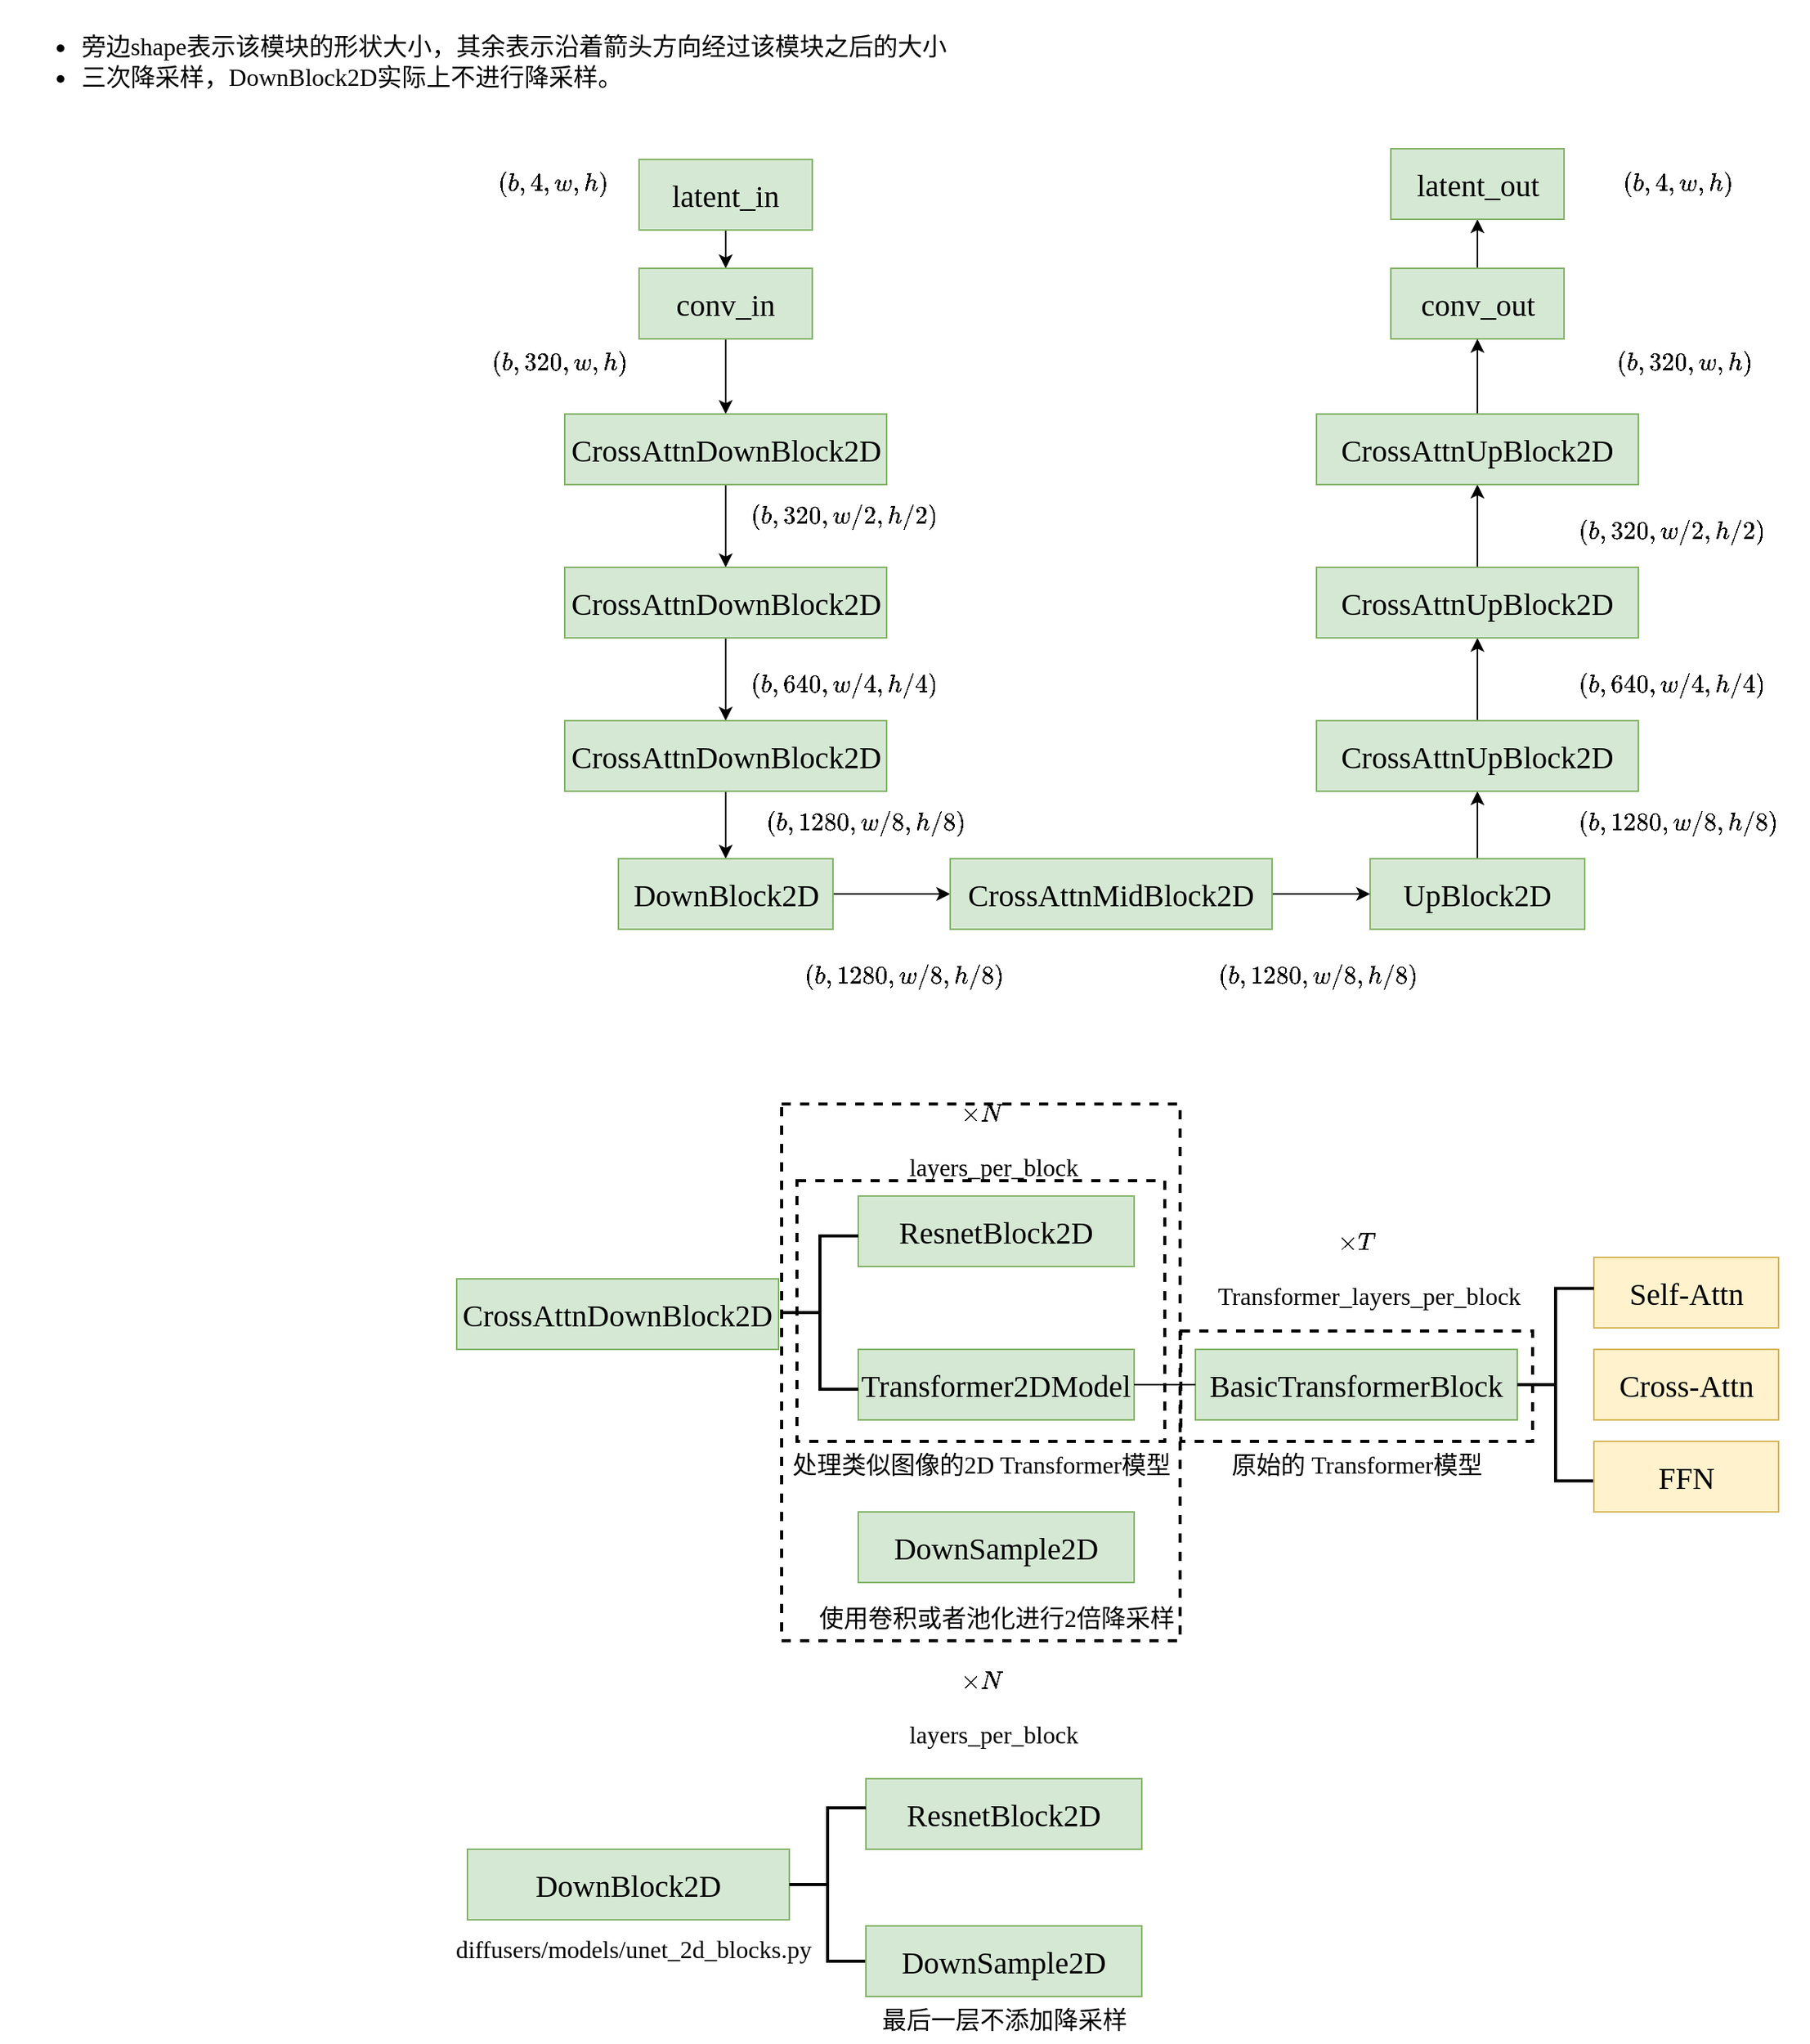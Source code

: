 <mxfile version="24.4.4" type="github">
  <diagram id="YZio-O26FUupj93rdy87" name="第 1 页">
    <mxGraphModel dx="2075" dy="1378" grid="1" gridSize="10" guides="1" tooltips="1" connect="1" arrows="1" fold="1" page="1" pageScale="1" pageWidth="1169" pageHeight="827" math="1" shadow="0">
      <root>
        <mxCell id="0" />
        <mxCell id="1" parent="0" />
        <mxCell id="2UaPLBciqvXl2TGkY4V7-1" value="" style="edgeStyle=orthogonalEdgeStyle;rounded=0;orthogonalLoop=1;jettySize=auto;html=1;" parent="1" source="nw_g5E8gjsMnzy5CdsyM-1" target="nw_g5E8gjsMnzy5CdsyM-5" edge="1">
          <mxGeometry relative="1" as="geometry" />
        </mxCell>
        <mxCell id="nw_g5E8gjsMnzy5CdsyM-1" value="&lt;font face=&quot;Times New Roman&quot; style=&quot;font-size: 20px&quot;&gt;latent_in&lt;/font&gt;" style="rounded=0;whiteSpace=wrap;html=1;fillColor=#d5e8d4;strokeColor=#82b366;" parent="1" vertex="1">
          <mxGeometry x="227" y="94" width="113" height="46" as="geometry" />
        </mxCell>
        <mxCell id="nw_g5E8gjsMnzy5CdsyM-4" value="&lt;font style=&quot;font-size: 16px;&quot;&gt;$$(b,4,w,h)$$&amp;nbsp;&lt;/font&gt;" style="text;html=1;align=center;verticalAlign=middle;resizable=0;points=[];autosize=1;fontFamily=Times New Roman;fontSize=16;" parent="1" vertex="1">
          <mxGeometry x="110" y="103" width="120" height="30" as="geometry" />
        </mxCell>
        <mxCell id="2UaPLBciqvXl2TGkY4V7-13" style="edgeStyle=orthogonalEdgeStyle;rounded=0;orthogonalLoop=1;jettySize=auto;html=1;entryX=0.5;entryY=0;entryDx=0;entryDy=0;" parent="1" source="nw_g5E8gjsMnzy5CdsyM-5" target="2UaPLBciqvXl2TGkY4V7-2" edge="1">
          <mxGeometry relative="1" as="geometry" />
        </mxCell>
        <mxCell id="nw_g5E8gjsMnzy5CdsyM-5" value="&lt;font face=&quot;Times New Roman&quot; style=&quot;font-size: 20px&quot;&gt;conv_in&lt;/font&gt;" style="rounded=0;whiteSpace=wrap;html=1;fillColor=#d5e8d4;strokeColor=#82b366;" parent="1" vertex="1">
          <mxGeometry x="227" y="165" width="113" height="46" as="geometry" />
        </mxCell>
        <mxCell id="nw_g5E8gjsMnzy5CdsyM-6" value="$$(b,320,w,h)$$&amp;nbsp;" style="text;html=1;align=center;verticalAlign=middle;resizable=0;points=[];autosize=1;fontFamily=Times New Roman;fontSize=16;" parent="1" vertex="1">
          <mxGeometry x="110" y="220" width="130" height="30" as="geometry" />
        </mxCell>
        <mxCell id="2UaPLBciqvXl2TGkY4V7-21" value="" style="edgeStyle=orthogonalEdgeStyle;rounded=0;orthogonalLoop=1;jettySize=auto;html=1;" parent="1" source="nw_g5E8gjsMnzy5CdsyM-8" target="nw_g5E8gjsMnzy5CdsyM-12" edge="1">
          <mxGeometry relative="1" as="geometry" />
        </mxCell>
        <mxCell id="nw_g5E8gjsMnzy5CdsyM-8" value="&lt;font face=&quot;Times New Roman&quot; style=&quot;font-size: 20px&quot;&gt;conv_out&lt;/font&gt;" style="rounded=0;whiteSpace=wrap;html=1;fillColor=#d5e8d4;strokeColor=#82b366;" parent="1" vertex="1">
          <mxGeometry x="717.5" y="165" width="113" height="46" as="geometry" />
        </mxCell>
        <mxCell id="nw_g5E8gjsMnzy5CdsyM-12" value="&lt;font face=&quot;Times New Roman&quot; style=&quot;font-size: 20px&quot;&gt;latent_out&lt;/font&gt;" style="rounded=0;whiteSpace=wrap;html=1;fillColor=#d5e8d4;strokeColor=#82b366;" parent="1" vertex="1">
          <mxGeometry x="717.5" y="87" width="113" height="46" as="geometry" />
        </mxCell>
        <mxCell id="2UaPLBciqvXl2TGkY4V7-15" value="" style="edgeStyle=orthogonalEdgeStyle;rounded=0;orthogonalLoop=1;jettySize=auto;html=1;" parent="1" source="2UaPLBciqvXl2TGkY4V7-2" target="2UaPLBciqvXl2TGkY4V7-3" edge="1">
          <mxGeometry relative="1" as="geometry" />
        </mxCell>
        <mxCell id="2UaPLBciqvXl2TGkY4V7-2" value="&lt;font face=&quot;Times New Roman&quot; style=&quot;font-size: 20px&quot;&gt;CrossAttnDownBlock2D&lt;/font&gt;" style="rounded=0;whiteSpace=wrap;html=1;fillColor=#d5e8d4;strokeColor=#82b366;" parent="1" vertex="1">
          <mxGeometry x="178.5" y="260" width="210" height="46" as="geometry" />
        </mxCell>
        <mxCell id="2UaPLBciqvXl2TGkY4V7-16" value="" style="edgeStyle=orthogonalEdgeStyle;rounded=0;orthogonalLoop=1;jettySize=auto;html=1;" parent="1" source="2UaPLBciqvXl2TGkY4V7-3" target="2UaPLBciqvXl2TGkY4V7-4" edge="1">
          <mxGeometry relative="1" as="geometry" />
        </mxCell>
        <mxCell id="2UaPLBciqvXl2TGkY4V7-3" value="&lt;font face=&quot;Times New Roman&quot; style=&quot;font-size: 20px&quot;&gt;CrossAttnDownBlock2D&lt;/font&gt;" style="rounded=0;whiteSpace=wrap;html=1;fillColor=#d5e8d4;strokeColor=#82b366;" parent="1" vertex="1">
          <mxGeometry x="178.5" y="360" width="210" height="46" as="geometry" />
        </mxCell>
        <mxCell id="2UaPLBciqvXl2TGkY4V7-22" value="" style="edgeStyle=orthogonalEdgeStyle;rounded=0;orthogonalLoop=1;jettySize=auto;html=1;" parent="1" source="2UaPLBciqvXl2TGkY4V7-4" target="2UaPLBciqvXl2TGkY4V7-5" edge="1">
          <mxGeometry relative="1" as="geometry" />
        </mxCell>
        <mxCell id="2UaPLBciqvXl2TGkY4V7-4" value="&lt;font face=&quot;Times New Roman&quot; style=&quot;font-size: 20px&quot;&gt;CrossAttnDownBlock2D&lt;/font&gt;" style="rounded=0;whiteSpace=wrap;html=1;fillColor=#d5e8d4;strokeColor=#82b366;" parent="1" vertex="1">
          <mxGeometry x="178.5" y="460" width="210" height="46" as="geometry" />
        </mxCell>
        <mxCell id="2UaPLBciqvXl2TGkY4V7-52" style="edgeStyle=orthogonalEdgeStyle;rounded=0;orthogonalLoop=1;jettySize=auto;html=1;" parent="1" source="2UaPLBciqvXl2TGkY4V7-5" target="2UaPLBciqvXl2TGkY4V7-10" edge="1">
          <mxGeometry relative="1" as="geometry" />
        </mxCell>
        <mxCell id="2UaPLBciqvXl2TGkY4V7-5" value="&lt;font face=&quot;Times New Roman&quot; style=&quot;font-size: 20px&quot;&gt;DownBlock2D&lt;/font&gt;" style="rounded=0;whiteSpace=wrap;html=1;fillColor=#d5e8d4;strokeColor=#82b366;" parent="1" vertex="1">
          <mxGeometry x="213.5" y="550" width="140" height="46" as="geometry" />
        </mxCell>
        <mxCell id="2UaPLBciqvXl2TGkY4V7-24" value="" style="edgeStyle=orthogonalEdgeStyle;rounded=0;orthogonalLoop=1;jettySize=auto;html=1;" parent="1" source="2UaPLBciqvXl2TGkY4V7-6" target="2UaPLBciqvXl2TGkY4V7-7" edge="1">
          <mxGeometry relative="1" as="geometry" />
        </mxCell>
        <mxCell id="2UaPLBciqvXl2TGkY4V7-6" value="&lt;font face=&quot;Times New Roman&quot; style=&quot;font-size: 20px&quot;&gt;UpBlock2D&lt;/font&gt;" style="rounded=0;whiteSpace=wrap;html=1;fillColor=#d5e8d4;strokeColor=#82b366;" parent="1" vertex="1">
          <mxGeometry x="704" y="550" width="140" height="46" as="geometry" />
        </mxCell>
        <mxCell id="2UaPLBciqvXl2TGkY4V7-18" value="" style="edgeStyle=orthogonalEdgeStyle;rounded=0;orthogonalLoop=1;jettySize=auto;html=1;" parent="1" source="2UaPLBciqvXl2TGkY4V7-7" target="2UaPLBciqvXl2TGkY4V7-8" edge="1">
          <mxGeometry relative="1" as="geometry" />
        </mxCell>
        <mxCell id="2UaPLBciqvXl2TGkY4V7-7" value="&lt;font face=&quot;Times New Roman&quot; style=&quot;font-size: 20px&quot;&gt;CrossAttnUpBlock2D&lt;/font&gt;" style="rounded=0;whiteSpace=wrap;html=1;fillColor=#d5e8d4;strokeColor=#82b366;" parent="1" vertex="1">
          <mxGeometry x="669" y="460" width="210" height="46" as="geometry" />
        </mxCell>
        <mxCell id="2UaPLBciqvXl2TGkY4V7-19" value="" style="edgeStyle=orthogonalEdgeStyle;rounded=0;orthogonalLoop=1;jettySize=auto;html=1;" parent="1" source="2UaPLBciqvXl2TGkY4V7-8" target="2UaPLBciqvXl2TGkY4V7-9" edge="1">
          <mxGeometry relative="1" as="geometry" />
        </mxCell>
        <mxCell id="2UaPLBciqvXl2TGkY4V7-8" value="&lt;font face=&quot;Times New Roman&quot; style=&quot;font-size: 20px&quot;&gt;CrossAttnUpBlock2D&lt;/font&gt;" style="rounded=0;whiteSpace=wrap;html=1;fillColor=#d5e8d4;strokeColor=#82b366;" parent="1" vertex="1">
          <mxGeometry x="669" y="360" width="210" height="46" as="geometry" />
        </mxCell>
        <mxCell id="2UaPLBciqvXl2TGkY4V7-20" value="" style="edgeStyle=orthogonalEdgeStyle;rounded=0;orthogonalLoop=1;jettySize=auto;html=1;" parent="1" source="2UaPLBciqvXl2TGkY4V7-9" target="nw_g5E8gjsMnzy5CdsyM-8" edge="1">
          <mxGeometry relative="1" as="geometry" />
        </mxCell>
        <mxCell id="2UaPLBciqvXl2TGkY4V7-9" value="&lt;font face=&quot;Times New Roman&quot; style=&quot;font-size: 20px&quot;&gt;CrossAttnUpBlock2D&lt;/font&gt;" style="rounded=0;whiteSpace=wrap;html=1;fillColor=#d5e8d4;strokeColor=#82b366;" parent="1" vertex="1">
          <mxGeometry x="669" y="260" width="210" height="46" as="geometry" />
        </mxCell>
        <mxCell id="2UaPLBciqvXl2TGkY4V7-53" style="edgeStyle=orthogonalEdgeStyle;rounded=0;orthogonalLoop=1;jettySize=auto;html=1;entryX=0;entryY=0.5;entryDx=0;entryDy=0;" parent="1" source="2UaPLBciqvXl2TGkY4V7-10" target="2UaPLBciqvXl2TGkY4V7-6" edge="1">
          <mxGeometry relative="1" as="geometry" />
        </mxCell>
        <mxCell id="2UaPLBciqvXl2TGkY4V7-10" value="&lt;font face=&quot;Times New Roman&quot; style=&quot;font-size: 20px&quot;&gt;CrossAttnMidBlock2D&lt;/font&gt;" style="rounded=0;whiteSpace=wrap;html=1;fillColor=#d5e8d4;strokeColor=#82b366;" parent="1" vertex="1">
          <mxGeometry x="430" y="550" width="210" height="46" as="geometry" />
        </mxCell>
        <mxCell id="2UaPLBciqvXl2TGkY4V7-25" value="&lt;font face=&quot;Times New Roman&quot; style=&quot;font-size: 20px&quot;&gt;CrossAttnDownBlock2D&lt;/font&gt;" style="rounded=0;whiteSpace=wrap;html=1;fillColor=#d5e8d4;strokeColor=#82b366;" parent="1" vertex="1">
          <mxGeometry x="108" y="824" width="210" height="46" as="geometry" />
        </mxCell>
        <mxCell id="2UaPLBciqvXl2TGkY4V7-26" value="&lt;font face=&quot;Times New Roman&quot; style=&quot;font-size: 20px&quot;&gt;ResnetBlock2D&lt;/font&gt;" style="rounded=0;whiteSpace=wrap;html=1;fillColor=#d5e8d4;strokeColor=#82b366;" parent="1" vertex="1">
          <mxGeometry x="370" y="770" width="180" height="46" as="geometry" />
        </mxCell>
        <mxCell id="2UaPLBciqvXl2TGkY4V7-27" value="&lt;font face=&quot;Times New Roman&quot; style=&quot;font-size: 20px&quot;&gt;Transformer2DModel&lt;/font&gt;" style="rounded=0;whiteSpace=wrap;html=1;fillColor=#d5e8d4;strokeColor=#82b366;" parent="1" vertex="1">
          <mxGeometry x="370" y="870" width="180" height="46" as="geometry" />
        </mxCell>
        <mxCell id="2UaPLBciqvXl2TGkY4V7-28" value="" style="strokeWidth=2;html=1;shape=mxgraph.flowchart.annotation_2;align=left;labelPosition=right;pointerEvents=1;" parent="1" vertex="1">
          <mxGeometry x="320" y="796" width="50" height="100" as="geometry" />
        </mxCell>
        <mxCell id="2UaPLBciqvXl2TGkY4V7-32" value="&lt;font face=&quot;Times New Roman&quot; style=&quot;font-size: 20px&quot;&gt;BasicTransformerBlock&lt;/font&gt;" style="rounded=0;whiteSpace=wrap;html=1;fillColor=#d5e8d4;strokeColor=#82b366;" parent="1" vertex="1">
          <mxGeometry x="590" y="870" width="210" height="46" as="geometry" />
        </mxCell>
        <mxCell id="2UaPLBciqvXl2TGkY4V7-34" value="" style="endArrow=none;html=1;rounded=0;entryX=0;entryY=0.5;entryDx=0;entryDy=0;exitX=1;exitY=0.5;exitDx=0;exitDy=0;" parent="1" source="2UaPLBciqvXl2TGkY4V7-27" target="2UaPLBciqvXl2TGkY4V7-32" edge="1">
          <mxGeometry width="50" height="50" relative="1" as="geometry">
            <mxPoint x="550" y="896" as="sourcePoint" />
            <mxPoint x="600" y="846" as="targetPoint" />
          </mxGeometry>
        </mxCell>
        <mxCell id="2UaPLBciqvXl2TGkY4V7-35" value="&lt;font face=&quot;Times New Roman&quot;&gt;&lt;span style=&quot;font-size: 20px;&quot;&gt;Self-Attn&lt;/span&gt;&lt;/font&gt;" style="rounded=0;whiteSpace=wrap;html=1;fillColor=#fff2cc;strokeColor=#d6b656;" parent="1" vertex="1">
          <mxGeometry x="850" y="810" width="120.5" height="46" as="geometry" />
        </mxCell>
        <mxCell id="2UaPLBciqvXl2TGkY4V7-36" value="" style="strokeWidth=2;html=1;shape=mxgraph.flowchart.annotation_2;align=left;labelPosition=right;pointerEvents=1;" parent="1" vertex="1">
          <mxGeometry x="800" y="830.25" width="50" height="125.5" as="geometry" />
        </mxCell>
        <mxCell id="2UaPLBciqvXl2TGkY4V7-39" value="&lt;font face=&quot;Times New Roman&quot;&gt;&lt;span style=&quot;font-size: 20px;&quot;&gt;Cross-Attn&lt;/span&gt;&lt;/font&gt;" style="rounded=0;whiteSpace=wrap;html=1;fillColor=#fff2cc;strokeColor=#d6b656;" parent="1" vertex="1">
          <mxGeometry x="850" y="870" width="120.5" height="46" as="geometry" />
        </mxCell>
        <mxCell id="2UaPLBciqvXl2TGkY4V7-40" value="&lt;font face=&quot;Times New Roman&quot;&gt;&lt;span style=&quot;font-size: 20px;&quot;&gt;FFN&lt;/span&gt;&lt;/font&gt;" style="rounded=0;whiteSpace=wrap;html=1;fillColor=#fff2cc;strokeColor=#d6b656;" parent="1" vertex="1">
          <mxGeometry x="850" y="930" width="120.5" height="46" as="geometry" />
        </mxCell>
        <mxCell id="2UaPLBciqvXl2TGkY4V7-42" value="&lt;font style=&quot;font-size: 16px;&quot;&gt;$$(b,4,w,h)$$&amp;nbsp;&lt;/font&gt;" style="text;html=1;align=center;verticalAlign=middle;resizable=0;points=[];autosize=1;fontFamily=Times New Roman;fontSize=16;" parent="1" vertex="1">
          <mxGeometry x="844" y="103" width="120" height="30" as="geometry" />
        </mxCell>
        <mxCell id="2UaPLBciqvXl2TGkY4V7-45" value="$$(b,320,w,h)$$&amp;nbsp;" style="text;html=1;align=center;verticalAlign=middle;resizable=0;points=[];autosize=1;fontFamily=Times New Roman;fontSize=16;" parent="1" vertex="1">
          <mxGeometry x="844" y="220" width="130" height="30" as="geometry" />
        </mxCell>
        <mxCell id="2UaPLBciqvXl2TGkY4V7-47" value="$$\times T$$&amp;nbsp; &amp;nbsp; &amp;nbsp;Transformer_layers_per_block&amp;nbsp;" style="text;html=1;align=center;verticalAlign=middle;resizable=0;points=[];autosize=1;fontFamily=Times New Roman;fontSize=16;" parent="1" vertex="1">
          <mxGeometry x="530" y="794" width="330" height="30" as="geometry" />
        </mxCell>
        <mxCell id="2UaPLBciqvXl2TGkY4V7-50" value="$$\times N$$&amp;nbsp; &amp;nbsp; &amp;nbsp;layers_per_block&amp;nbsp;" style="text;html=1;align=center;verticalAlign=middle;resizable=0;points=[];autosize=1;fontFamily=Times New Roman;fontSize=16;" parent="1" vertex="1">
          <mxGeometry x="330" y="710" width="240" height="30" as="geometry" />
        </mxCell>
        <mxCell id="2UaPLBciqvXl2TGkY4V7-51" value="处理类似图像的2D Transformer模型" style="text;html=1;align=center;verticalAlign=middle;resizable=0;points=[];autosize=1;fontFamily=Times New Roman;fontSize=16;" parent="1" vertex="1">
          <mxGeometry x="315" y="930" width="270" height="30" as="geometry" />
        </mxCell>
        <mxCell id="2UaPLBciqvXl2TGkY4V7-54" value="$$(b,320,w/2,h/2)$$&amp;nbsp;" style="text;html=1;align=center;verticalAlign=middle;resizable=0;points=[];autosize=1;fontFamily=Times New Roman;fontSize=16;" parent="1" vertex="1">
          <mxGeometry x="280" y="320" width="160" height="30" as="geometry" />
        </mxCell>
        <mxCell id="2UaPLBciqvXl2TGkY4V7-55" value="$$(b,640,w/4,h/4)$$&amp;nbsp;" style="text;html=1;align=center;verticalAlign=middle;resizable=0;points=[];autosize=1;fontFamily=Times New Roman;fontSize=16;" parent="1" vertex="1">
          <mxGeometry x="280" y="430" width="160" height="30" as="geometry" />
        </mxCell>
        <mxCell id="2UaPLBciqvXl2TGkY4V7-56" value="$$(b,1280,w/8,h/8)$$&amp;nbsp;" style="text;html=1;align=center;verticalAlign=middle;resizable=0;points=[];autosize=1;fontFamily=Times New Roman;fontSize=16;" parent="1" vertex="1">
          <mxGeometry x="290" y="520" width="170" height="30" as="geometry" />
        </mxCell>
        <mxCell id="2UaPLBciqvXl2TGkY4V7-57" value="$$(b,1280,w/8,h/8)$$&amp;nbsp;" style="text;html=1;align=center;verticalAlign=middle;resizable=0;points=[];autosize=1;fontFamily=Times New Roman;fontSize=16;" parent="1" vertex="1">
          <mxGeometry x="315" y="620" width="170" height="30" as="geometry" />
        </mxCell>
        <mxCell id="2UaPLBciqvXl2TGkY4V7-58" value="&lt;ul&gt;&lt;li&gt;旁边shape表示该模块的形状大小，其余表示沿着箭头方向经过该模块之后的大小&lt;/li&gt;&lt;li style=&quot;text-align: left;&quot;&gt;三次降采样，DownBlock2D实际上不进行降采样。&lt;/li&gt;&lt;/ul&gt;" style="text;html=1;align=center;verticalAlign=middle;resizable=0;points=[];autosize=1;fontFamily=Times New Roman;fontSize=16;" parent="1" vertex="1">
          <mxGeometry x="-190" y="-10" width="630" height="80" as="geometry" />
        </mxCell>
        <mxCell id="2UaPLBciqvXl2TGkY4V7-59" value="$$(b,1280,w/8,h/8)$$&amp;nbsp;" style="text;html=1;align=center;verticalAlign=middle;resizable=0;points=[];autosize=1;fontFamily=Times New Roman;fontSize=16;" parent="1" vertex="1">
          <mxGeometry x="585" y="620" width="170" height="30" as="geometry" />
        </mxCell>
        <mxCell id="2UaPLBciqvXl2TGkY4V7-65" value="$$(b,1280,w/8,h/8)$$&amp;nbsp;" style="text;html=1;align=center;verticalAlign=middle;resizable=0;points=[];autosize=1;fontFamily=Times New Roman;fontSize=16;" parent="1" vertex="1">
          <mxGeometry x="820" y="520" width="170" height="30" as="geometry" />
        </mxCell>
        <mxCell id="2UaPLBciqvXl2TGkY4V7-66" value="$$(b,640,w/4,h/4)$$&amp;nbsp;" style="text;html=1;align=center;verticalAlign=middle;resizable=0;points=[];autosize=1;fontFamily=Times New Roman;fontSize=16;" parent="1" vertex="1">
          <mxGeometry x="820" y="430" width="160" height="30" as="geometry" />
        </mxCell>
        <mxCell id="2UaPLBciqvXl2TGkY4V7-67" value="$$(b,320,w/2,h/2)$$&amp;nbsp;" style="text;html=1;align=center;verticalAlign=middle;resizable=0;points=[];autosize=1;fontFamily=Times New Roman;fontSize=16;" parent="1" vertex="1">
          <mxGeometry x="820" y="330" width="160" height="30" as="geometry" />
        </mxCell>
        <mxCell id="2UaPLBciqvXl2TGkY4V7-72" value="" style="rounded=0;whiteSpace=wrap;html=1;fillColor=none;dashed=1;strokeWidth=2;" parent="1" vertex="1">
          <mxGeometry x="330" y="760" width="240" height="170" as="geometry" />
        </mxCell>
        <mxCell id="2UaPLBciqvXl2TGkY4V7-74" value="" style="rounded=0;whiteSpace=wrap;html=1;fillColor=none;dashed=1;strokeWidth=2;" parent="1" vertex="1">
          <mxGeometry x="580.5" y="858" width="229.5" height="72" as="geometry" />
        </mxCell>
        <mxCell id="2UaPLBciqvXl2TGkY4V7-76" value="原始的 Transformer模型" style="text;html=1;align=center;verticalAlign=middle;resizable=0;points=[];autosize=1;fontFamily=Times New Roman;fontSize=16;" parent="1" vertex="1">
          <mxGeometry x="600.25" y="930" width="190" height="30" as="geometry" />
        </mxCell>
        <mxCell id="VLLkSvhPiSpM16EPmX_K-2" value="&lt;font face=&quot;Times New Roman&quot; style=&quot;font-size: 20px&quot;&gt;ResnetBlock2D&lt;/font&gt;" style="rounded=0;whiteSpace=wrap;html=1;fillColor=#d5e8d4;strokeColor=#82b366;" vertex="1" parent="1">
          <mxGeometry x="375" y="1150" width="180" height="46" as="geometry" />
        </mxCell>
        <mxCell id="VLLkSvhPiSpM16EPmX_K-3" value="&lt;font face=&quot;Times New Roman&quot; style=&quot;font-size: 20px&quot;&gt;DownBlock2D&lt;/font&gt;" style="rounded=0;whiteSpace=wrap;html=1;fillColor=#d5e8d4;strokeColor=#82b366;" vertex="1" parent="1">
          <mxGeometry x="115" y="1196" width="210" height="46" as="geometry" />
        </mxCell>
        <mxCell id="VLLkSvhPiSpM16EPmX_K-4" value="&lt;font face=&quot;Times New Roman&quot; style=&quot;font-size: 20px&quot;&gt;DownSample2D&lt;/font&gt;" style="rounded=0;whiteSpace=wrap;html=1;fillColor=#d5e8d4;strokeColor=#82b366;" vertex="1" parent="1">
          <mxGeometry x="370" y="976" width="180" height="46" as="geometry" />
        </mxCell>
        <mxCell id="VLLkSvhPiSpM16EPmX_K-5" value="" style="rounded=0;whiteSpace=wrap;html=1;fillColor=none;dashed=1;strokeWidth=2;" vertex="1" parent="1">
          <mxGeometry x="320" y="710" width="260" height="350" as="geometry" />
        </mxCell>
        <mxCell id="VLLkSvhPiSpM16EPmX_K-6" value="使用卷积或者池化进行2倍降采样" style="text;html=1;align=center;verticalAlign=middle;resizable=0;points=[];autosize=1;fontFamily=Times New Roman;fontSize=16;" vertex="1" parent="1">
          <mxGeometry x="330" y="1030" width="260" height="30" as="geometry" />
        </mxCell>
        <mxCell id="VLLkSvhPiSpM16EPmX_K-7" value="diffusers/models/unet_2d_blocks.py" style="text;html=1;align=center;verticalAlign=middle;resizable=0;points=[];autosize=1;fontFamily=Times New Roman;fontSize=16;" vertex="1" parent="1">
          <mxGeometry x="93" y="1246" width="260" height="30" as="geometry" />
        </mxCell>
        <mxCell id="VLLkSvhPiSpM16EPmX_K-9" value="$$\times N$$&amp;nbsp; &amp;nbsp; &amp;nbsp;layers_per_block&amp;nbsp;" style="text;html=1;align=center;verticalAlign=middle;resizable=0;points=[];autosize=1;fontFamily=Times New Roman;fontSize=16;" vertex="1" parent="1">
          <mxGeometry x="330" y="1080" width="240" height="30" as="geometry" />
        </mxCell>
        <mxCell id="VLLkSvhPiSpM16EPmX_K-10" value="" style="strokeWidth=2;html=1;shape=mxgraph.flowchart.annotation_2;align=left;labelPosition=right;pointerEvents=1;" vertex="1" parent="1">
          <mxGeometry x="325" y="1169" width="50" height="100" as="geometry" />
        </mxCell>
        <mxCell id="VLLkSvhPiSpM16EPmX_K-11" value="&lt;font face=&quot;Times New Roman&quot; style=&quot;font-size: 20px&quot;&gt;DownSample2D&lt;/font&gt;" style="rounded=0;whiteSpace=wrap;html=1;fillColor=#d5e8d4;strokeColor=#82b366;" vertex="1" parent="1">
          <mxGeometry x="375" y="1246" width="180" height="46" as="geometry" />
        </mxCell>
        <mxCell id="VLLkSvhPiSpM16EPmX_K-12" value="最后一层不添加降采样" style="text;html=1;align=center;verticalAlign=middle;resizable=0;points=[];autosize=1;fontFamily=Times New Roman;fontSize=16;" vertex="1" parent="1">
          <mxGeometry x="375" y="1292" width="180" height="30" as="geometry" />
        </mxCell>
      </root>
    </mxGraphModel>
  </diagram>
</mxfile>
